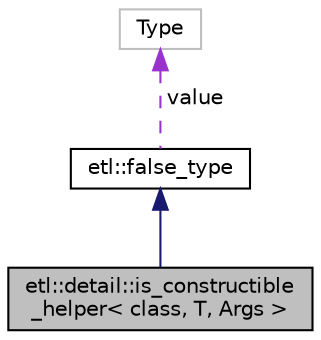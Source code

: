 digraph "etl::detail::is_constructible_helper&lt; class, T, Args &gt;"
{
  edge [fontname="Helvetica",fontsize="10",labelfontname="Helvetica",labelfontsize="10"];
  node [fontname="Helvetica",fontsize="10",shape=record];
  Node2 [label="etl::detail::is_constructible\l_helper\< class, T, Args \>",height=0.2,width=0.4,color="black", fillcolor="grey75", style="filled", fontcolor="black"];
  Node3 -> Node2 [dir="back",color="midnightblue",fontsize="10",style="solid",fontname="Helvetica"];
  Node3 [label="etl::false_type",height=0.2,width=0.4,color="black", fillcolor="white", style="filled",URL="$structetl_1_1integral__constant.html"];
  Node4 -> Node3 [dir="back",color="darkorchid3",fontsize="10",style="dashed",label=" value" ,fontname="Helvetica"];
  Node4 [label="Type",height=0.2,width=0.4,color="grey75", fillcolor="white", style="filled"];
}
